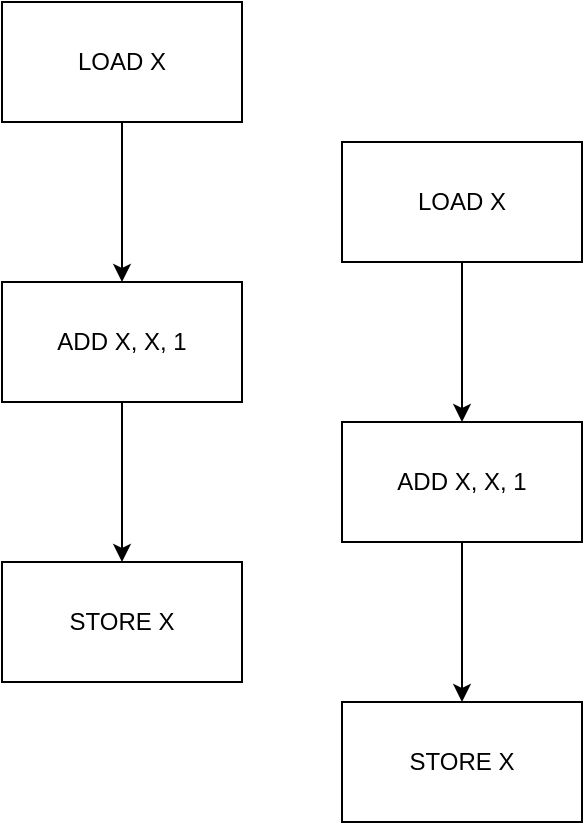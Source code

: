 <mxfile version="20.8.20" type="github">
  <diagram name="Page-1" id="HXeYJLalNvyhH986SFX0">
    <mxGraphModel dx="1674" dy="790" grid="1" gridSize="10" guides="1" tooltips="1" connect="1" arrows="1" fold="1" page="1" pageScale="1" pageWidth="3300" pageHeight="4681" math="0" shadow="0">
      <root>
        <mxCell id="0" />
        <mxCell id="1" parent="0" />
        <mxCell id="ngI1Ak43d4PhsUHfhxez-3" value="" style="edgeStyle=orthogonalEdgeStyle;rounded=0;orthogonalLoop=1;jettySize=auto;html=1;" edge="1" parent="1" source="ngI1Ak43d4PhsUHfhxez-1" target="ngI1Ak43d4PhsUHfhxez-2">
          <mxGeometry relative="1" as="geometry" />
        </mxCell>
        <mxCell id="ngI1Ak43d4PhsUHfhxez-1" value="LOAD X" style="rounded=0;whiteSpace=wrap;html=1;" vertex="1" parent="1">
          <mxGeometry x="430" y="220" width="120" height="60" as="geometry" />
        </mxCell>
        <mxCell id="ngI1Ak43d4PhsUHfhxez-5" value="" style="edgeStyle=orthogonalEdgeStyle;rounded=0;orthogonalLoop=1;jettySize=auto;html=1;" edge="1" parent="1" source="ngI1Ak43d4PhsUHfhxez-2" target="ngI1Ak43d4PhsUHfhxez-4">
          <mxGeometry relative="1" as="geometry" />
        </mxCell>
        <mxCell id="ngI1Ak43d4PhsUHfhxez-2" value="ADD X, X, 1" style="rounded=0;whiteSpace=wrap;html=1;" vertex="1" parent="1">
          <mxGeometry x="430" y="360" width="120" height="60" as="geometry" />
        </mxCell>
        <mxCell id="ngI1Ak43d4PhsUHfhxez-4" value="STORE X" style="rounded=0;whiteSpace=wrap;html=1;" vertex="1" parent="1">
          <mxGeometry x="430" y="500" width="120" height="60" as="geometry" />
        </mxCell>
        <mxCell id="ngI1Ak43d4PhsUHfhxez-6" value="" style="edgeStyle=orthogonalEdgeStyle;rounded=0;orthogonalLoop=1;jettySize=auto;html=1;" edge="1" parent="1" source="ngI1Ak43d4PhsUHfhxez-7" target="ngI1Ak43d4PhsUHfhxez-9">
          <mxGeometry relative="1" as="geometry" />
        </mxCell>
        <mxCell id="ngI1Ak43d4PhsUHfhxez-7" value="LOAD X" style="rounded=0;whiteSpace=wrap;html=1;" vertex="1" parent="1">
          <mxGeometry x="600" y="290" width="120" height="60" as="geometry" />
        </mxCell>
        <mxCell id="ngI1Ak43d4PhsUHfhxez-8" value="" style="edgeStyle=orthogonalEdgeStyle;rounded=0;orthogonalLoop=1;jettySize=auto;html=1;" edge="1" parent="1" source="ngI1Ak43d4PhsUHfhxez-9" target="ngI1Ak43d4PhsUHfhxez-10">
          <mxGeometry relative="1" as="geometry" />
        </mxCell>
        <mxCell id="ngI1Ak43d4PhsUHfhxez-9" value="ADD X, X, 1" style="rounded=0;whiteSpace=wrap;html=1;" vertex="1" parent="1">
          <mxGeometry x="600" y="430" width="120" height="60" as="geometry" />
        </mxCell>
        <mxCell id="ngI1Ak43d4PhsUHfhxez-10" value="STORE X" style="rounded=0;whiteSpace=wrap;html=1;" vertex="1" parent="1">
          <mxGeometry x="600" y="570" width="120" height="60" as="geometry" />
        </mxCell>
      </root>
    </mxGraphModel>
  </diagram>
</mxfile>
